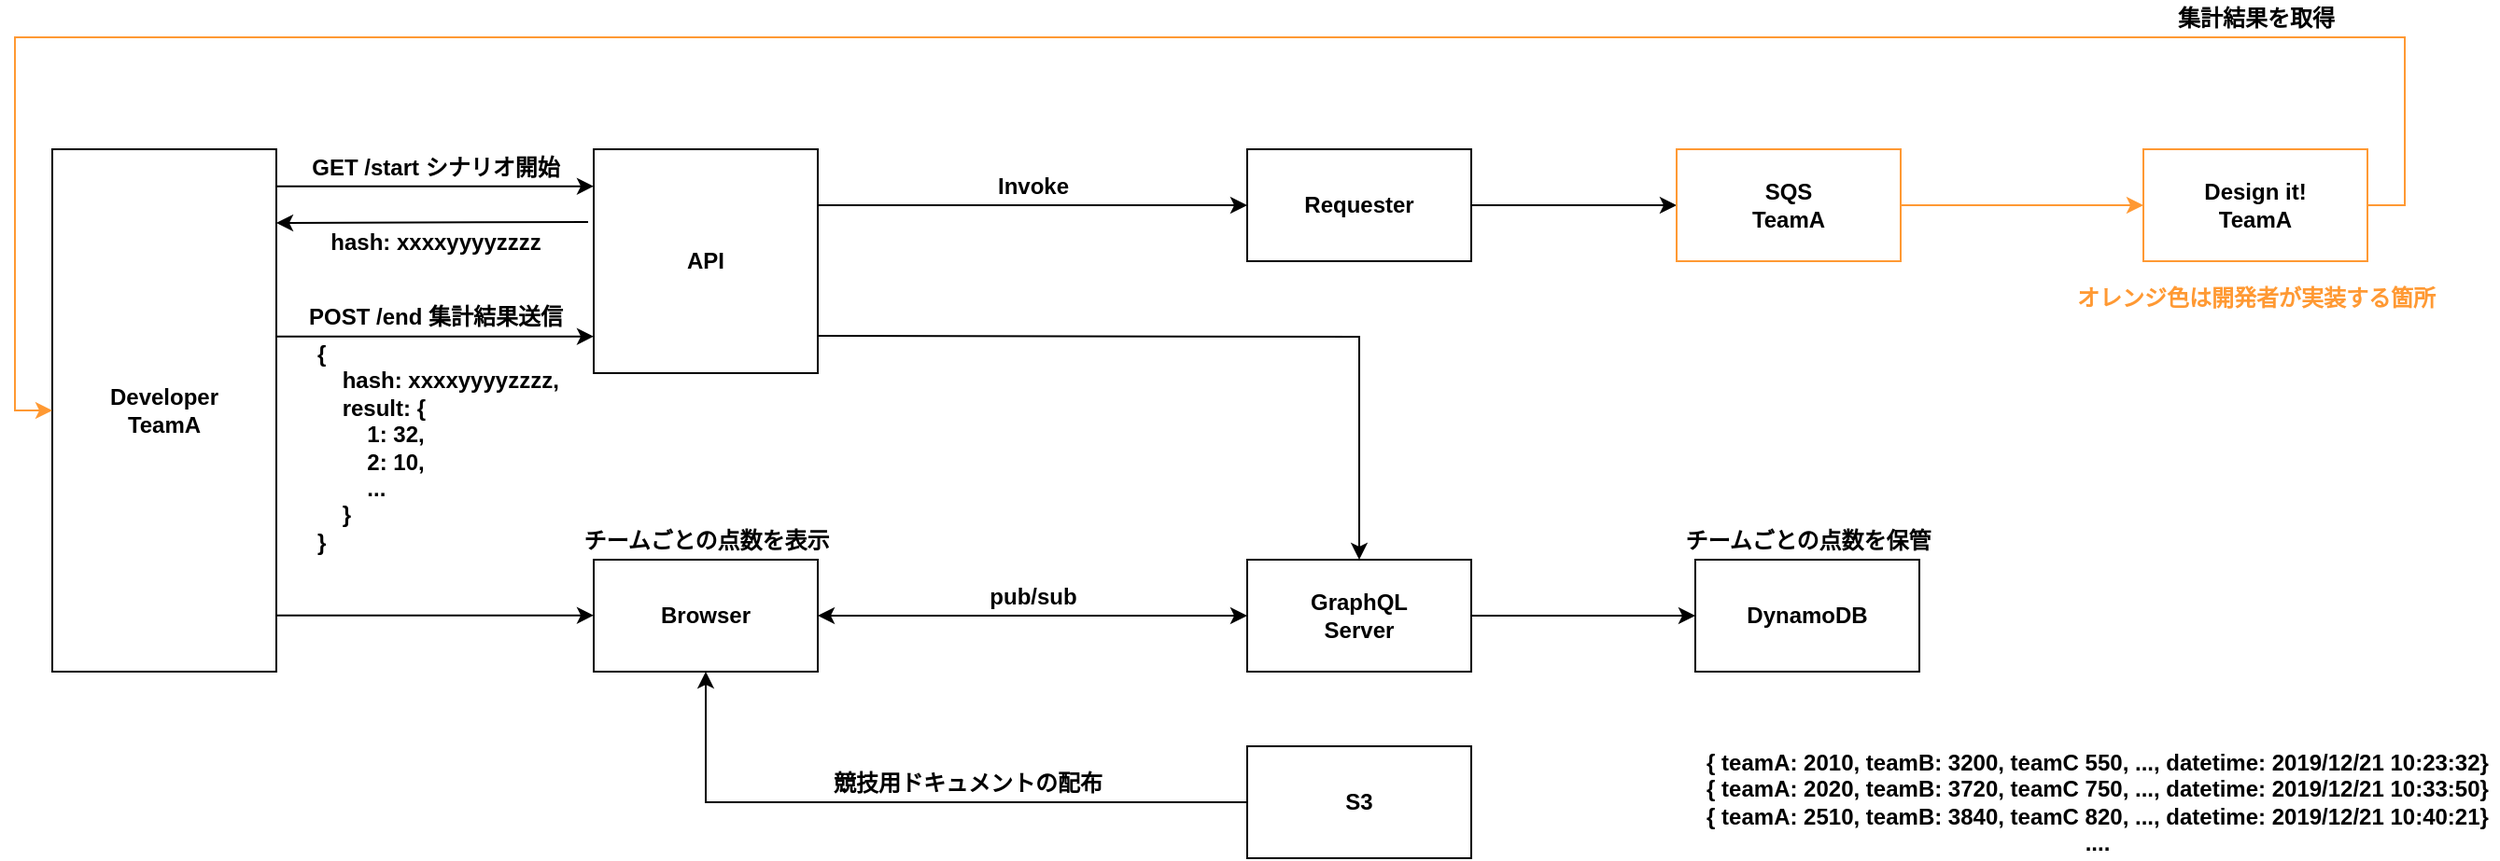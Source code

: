 <mxfile version="12.3.6" type="github" pages="1"><diagram id="oE668b1T04KdqO5-EZjN" name="Page-1"><mxGraphModel dx="1554" dy="1003" grid="1" gridSize="10" guides="1" tooltips="1" connect="1" arrows="1" fold="1" page="1" pageScale="1" pageWidth="827" pageHeight="1169" math="0" shadow="0"><root><mxCell id="0"/><mxCell id="1" parent="0"/><mxCell id="fTH20Q57ph5YXirQgXdZ-30" style="edgeStyle=orthogonalEdgeStyle;rounded=0;orthogonalLoop=1;jettySize=auto;html=1;exitX=1;exitY=0.5;exitDx=0;exitDy=0;" parent="1" source="fTH20Q57ph5YXirQgXdZ-1" target="fTH20Q57ph5YXirQgXdZ-6" edge="1"><mxGeometry relative="1" as="geometry"/></mxCell><mxCell id="fTH20Q57ph5YXirQgXdZ-1" value="&lt;b&gt;Requester&lt;/b&gt;" style="rounded=0;whiteSpace=wrap;html=1;" parent="1" vertex="1"><mxGeometry x="880" y="110" width="120" height="60" as="geometry"/></mxCell><mxCell id="fTH20Q57ph5YXirQgXdZ-5" style="edgeStyle=orthogonalEdgeStyle;rounded=0;orthogonalLoop=1;jettySize=auto;html=1;exitX=1;exitY=0.5;exitDx=0;exitDy=0;entryX=0;entryY=0.5;entryDx=0;entryDy=0;" parent="1" source="fTH20Q57ph5YXirQgXdZ-2" target="fTH20Q57ph5YXirQgXdZ-3" edge="1"><mxGeometry relative="1" as="geometry"/></mxCell><mxCell id="fTH20Q57ph5YXirQgXdZ-2" value="&lt;b&gt;GraphQL&lt;br&gt;Server&lt;br&gt;&lt;/b&gt;" style="rounded=0;whiteSpace=wrap;html=1;" parent="1" vertex="1"><mxGeometry x="880" y="330" width="120" height="60" as="geometry"/></mxCell><mxCell id="fTH20Q57ph5YXirQgXdZ-3" value="&lt;b&gt;DynamoDB&lt;br&gt;&lt;/b&gt;" style="rounded=0;whiteSpace=wrap;html=1;" parent="1" vertex="1"><mxGeometry x="1120" y="330" width="120" height="60" as="geometry"/></mxCell><mxCell id="fTH20Q57ph5YXirQgXdZ-32" style="edgeStyle=orthogonalEdgeStyle;rounded=0;orthogonalLoop=1;jettySize=auto;html=1;exitX=1;exitY=0.5;exitDx=0;exitDy=0;strokeColor=#FF9933;" parent="1" source="fTH20Q57ph5YXirQgXdZ-6" target="fTH20Q57ph5YXirQgXdZ-31" edge="1"><mxGeometry relative="1" as="geometry"/></mxCell><mxCell id="fTH20Q57ph5YXirQgXdZ-6" value="&lt;b&gt;SQS&lt;br&gt;TeamA&lt;br&gt;&lt;/b&gt;" style="rounded=0;whiteSpace=wrap;html=1;strokeColor=#FF9933;" parent="1" vertex="1"><mxGeometry x="1110" y="110" width="120" height="60" as="geometry"/></mxCell><mxCell id="fTH20Q57ph5YXirQgXdZ-16" style="edgeStyle=orthogonalEdgeStyle;rounded=0;orthogonalLoop=1;jettySize=auto;html=1;exitX=1;exitY=0.25;exitDx=0;exitDy=0;" parent="1" source="fTH20Q57ph5YXirQgXdZ-17" target="fTH20Q57ph5YXirQgXdZ-1" edge="1"><mxGeometry relative="1" as="geometry"/></mxCell><mxCell id="fTH20Q57ph5YXirQgXdZ-14" value="&lt;b&gt;Developer&lt;br&gt;TeamA&lt;br&gt;&lt;/b&gt;" style="rounded=0;whiteSpace=wrap;html=1;" parent="1" vertex="1"><mxGeometry x="240" y="110" width="120" height="280" as="geometry"/></mxCell><mxCell id="fTH20Q57ph5YXirQgXdZ-17" value="&lt;b&gt;API&lt;br&gt;&lt;/b&gt;" style="rounded=0;whiteSpace=wrap;html=1;" parent="1" vertex="1"><mxGeometry x="530" y="110" width="120" height="120" as="geometry"/></mxCell><mxCell id="fTH20Q57ph5YXirQgXdZ-33" style="edgeStyle=orthogonalEdgeStyle;rounded=0;orthogonalLoop=1;jettySize=auto;html=1;exitX=1;exitY=0.5;exitDx=0;exitDy=0;" parent="1" target="fTH20Q57ph5YXirQgXdZ-2" edge="1"><mxGeometry relative="1" as="geometry"><mxPoint x="650" y="210" as="sourcePoint"/></mxGeometry></mxCell><mxCell id="fTH20Q57ph5YXirQgXdZ-21" value="hash: xxxxyyyyzzzz" style="text;html=1;align=center;verticalAlign=middle;resizable=0;points=[];;autosize=1;fontStyle=1" parent="1" vertex="1"><mxGeometry x="380" y="150" width="130" height="20" as="geometry"/></mxCell><mxCell id="fTH20Q57ph5YXirQgXdZ-22" value="GET /start シナリオ開始" style="text;html=1;align=center;verticalAlign=middle;resizable=0;points=[];;autosize=1;fontStyle=1" parent="1" vertex="1"><mxGeometry x="370" y="110" width="150" height="20" as="geometry"/></mxCell><mxCell id="fTH20Q57ph5YXirQgXdZ-23" style="edgeStyle=orthogonalEdgeStyle;rounded=0;orthogonalLoop=1;jettySize=auto;html=1;exitX=1;exitY=0.118;exitDx=0;exitDy=0;entryX=0;entryY=0.25;entryDx=0;entryDy=0;exitPerimeter=0;" parent="1" edge="1"><mxGeometry relative="1" as="geometry"><mxPoint x="360" y="210.333" as="sourcePoint"/><mxPoint x="530" y="210.333" as="targetPoint"/></mxGeometry></mxCell><mxCell id="fTH20Q57ph5YXirQgXdZ-26" value="POST /end 集計結果送信" style="text;html=1;align=center;verticalAlign=middle;resizable=0;points=[];;autosize=1;fontStyle=1" parent="1" vertex="1"><mxGeometry x="370" y="190" width="150" height="20" as="geometry"/></mxCell><mxCell id="fTH20Q57ph5YXirQgXdZ-28" value="{&lt;br&gt;&amp;nbsp; &amp;nbsp; hash: xxxxyyyyzzzz,&lt;br&gt;&amp;nbsp; &amp;nbsp; result: {&lt;br&gt;&amp;nbsp; &amp;nbsp; &amp;nbsp; &amp;nbsp; 1: 32,&lt;br&gt;&amp;nbsp; &amp;nbsp; &amp;nbsp; &amp;nbsp; 2: 10,&lt;br&gt;&amp;nbsp; &amp;nbsp; &amp;nbsp; &amp;nbsp; ...&lt;br&gt;&amp;nbsp; &amp;nbsp; }&lt;br&gt;}" style="text;html=1;align=left;verticalAlign=middle;resizable=0;points=[];;autosize=1;fontStyle=1" parent="1" vertex="1"><mxGeometry x="380" y="210" width="140" height="120" as="geometry"/></mxCell><mxCell id="fTH20Q57ph5YXirQgXdZ-51" style="edgeStyle=orthogonalEdgeStyle;rounded=0;orthogonalLoop=1;jettySize=auto;html=1;exitX=1;exitY=0.5;exitDx=0;exitDy=0;entryX=0;entryY=0.5;entryDx=0;entryDy=0;strokeColor=#FF9933;" parent="1" source="fTH20Q57ph5YXirQgXdZ-31" target="fTH20Q57ph5YXirQgXdZ-14" edge="1"><mxGeometry relative="1" as="geometry"><Array as="points"><mxPoint x="1500" y="140"/><mxPoint x="1500" y="50"/><mxPoint x="220" y="50"/><mxPoint x="220" y="250"/></Array></mxGeometry></mxCell><mxCell id="fTH20Q57ph5YXirQgXdZ-31" value="&lt;b&gt;Design it!&lt;br&gt;TeamA&lt;br&gt;&lt;/b&gt;" style="rounded=0;whiteSpace=wrap;html=1;strokeColor=#FF9933;" parent="1" vertex="1"><mxGeometry x="1360" y="110" width="120" height="60" as="geometry"/></mxCell><mxCell id="fTH20Q57ph5YXirQgXdZ-34" style="edgeStyle=orthogonalEdgeStyle;rounded=0;orthogonalLoop=1;jettySize=auto;html=1;exitX=1;exitY=0.118;exitDx=0;exitDy=0;entryX=0;entryY=0.25;entryDx=0;entryDy=0;exitPerimeter=0;" parent="1" edge="1"><mxGeometry relative="1" as="geometry"><mxPoint x="360" y="129.833" as="sourcePoint"/><mxPoint x="530" y="129.833" as="targetPoint"/></mxGeometry></mxCell><mxCell id="fTH20Q57ph5YXirQgXdZ-35" style="edgeStyle=orthogonalEdgeStyle;rounded=0;orthogonalLoop=1;jettySize=auto;html=1;exitX=1;exitY=0.118;exitDx=0;exitDy=0;entryX=0;entryY=0.25;entryDx=0;entryDy=0;exitPerimeter=0;" parent="1" edge="1"><mxGeometry relative="1" as="geometry"><mxPoint x="360" y="359.833" as="sourcePoint"/><mxPoint x="530" y="359.833" as="targetPoint"/></mxGeometry></mxCell><mxCell id="fTH20Q57ph5YXirQgXdZ-36" value="&lt;b&gt;Browser&lt;br&gt;&lt;/b&gt;" style="rounded=0;whiteSpace=wrap;html=1;" parent="1" vertex="1"><mxGeometry x="530" y="330" width="120" height="60" as="geometry"/></mxCell><mxCell id="fTH20Q57ph5YXirQgXdZ-38" value="" style="endArrow=classic;startArrow=classic;html=1;entryX=0;entryY=0.5;entryDx=0;entryDy=0;" parent="1" target="fTH20Q57ph5YXirQgXdZ-2" edge="1"><mxGeometry width="50" height="50" relative="1" as="geometry"><mxPoint x="650" y="360" as="sourcePoint"/><mxPoint x="700" y="310" as="targetPoint"/></mxGeometry></mxCell><mxCell id="fTH20Q57ph5YXirQgXdZ-39" value="&lt;b&gt;pub/sub&lt;/b&gt;" style="text;html=1;align=center;verticalAlign=middle;resizable=0;points=[];;autosize=1;" parent="1" vertex="1"><mxGeometry x="735" y="340" width="60" height="20" as="geometry"/></mxCell><mxCell id="fTH20Q57ph5YXirQgXdZ-40" value="&lt;b&gt;チームごとの点数を表示&lt;/b&gt;" style="text;html=1;align=center;verticalAlign=middle;resizable=0;points=[];;autosize=1;" parent="1" vertex="1"><mxGeometry x="515" y="310" width="150" height="20" as="geometry"/></mxCell><mxCell id="fTH20Q57ph5YXirQgXdZ-42" value="Invoke" style="text;html=1;align=center;verticalAlign=middle;resizable=0;points=[];;autosize=1;fontStyle=1" parent="1" vertex="1"><mxGeometry x="740" y="120" width="50" height="20" as="geometry"/></mxCell><mxCell id="fTH20Q57ph5YXirQgXdZ-43" value="" style="endArrow=classic;html=1;strokeColor=#000000;exitX=-0.025;exitY=0.325;exitDx=0;exitDy=0;exitPerimeter=0;" parent="1" source="fTH20Q57ph5YXirQgXdZ-17" edge="1"><mxGeometry width="50" height="50" relative="1" as="geometry"><mxPoint x="470" y="149.5" as="sourcePoint"/><mxPoint x="360" y="149.5" as="targetPoint"/></mxGeometry></mxCell><mxCell id="fTH20Q57ph5YXirQgXdZ-44" value="&lt;b&gt;{ teamA: 2010, teamB: 3200, teamC 550, ..., datetime: 2019/12/21 10:23:32}&lt;br&gt;&lt;/b&gt;&lt;b&gt;{ teamA: 2020, teamB: 3720, teamC 750, ..., datetime: 2019/12/21 10:33:50}&lt;br&gt;&lt;/b&gt;&lt;b&gt;{ teamA: 2510, teamB: 3840, teamC 820, ..., datetime: 2019/12/21 10:40:21}&lt;/b&gt;&lt;b&gt;&lt;br&gt;&lt;/b&gt;&lt;b&gt;....&lt;br&gt;&lt;/b&gt;" style="text;html=1;align=center;verticalAlign=middle;resizable=0;points=[];;autosize=1;" parent="1" vertex="1"><mxGeometry x="1120" y="430" width="430" height="60" as="geometry"/></mxCell><mxCell id="fTH20Q57ph5YXirQgXdZ-52" value="&lt;b&gt;集計結果を取得&lt;/b&gt;" style="text;html=1;align=center;verticalAlign=middle;resizable=0;points=[];;autosize=1;" parent="1" vertex="1"><mxGeometry x="1370" y="30" width="100" height="20" as="geometry"/></mxCell><mxCell id="fTH20Q57ph5YXirQgXdZ-57" style="edgeStyle=orthogonalEdgeStyle;rounded=0;orthogonalLoop=1;jettySize=auto;html=1;exitX=0;exitY=0.5;exitDx=0;exitDy=0;entryX=0.5;entryY=1;entryDx=0;entryDy=0;strokeColor=#000000;" parent="1" source="fTH20Q57ph5YXirQgXdZ-55" target="fTH20Q57ph5YXirQgXdZ-36" edge="1"><mxGeometry relative="1" as="geometry"/></mxCell><mxCell id="fTH20Q57ph5YXirQgXdZ-55" value="&lt;b&gt;S3&lt;br&gt;&lt;/b&gt;" style="rounded=0;whiteSpace=wrap;html=1;" parent="1" vertex="1"><mxGeometry x="880" y="430" width="120" height="60" as="geometry"/></mxCell><mxCell id="fTH20Q57ph5YXirQgXdZ-58" value="&lt;b&gt;競技用ドキュメントの配布&lt;/b&gt;" style="text;html=1;align=center;verticalAlign=middle;resizable=0;points=[];;autosize=1;" parent="1" vertex="1"><mxGeometry x="650" y="440" width="160" height="20" as="geometry"/></mxCell><mxCell id="fTH20Q57ph5YXirQgXdZ-59" value="&lt;b&gt;チームごとの点数を保管&lt;/b&gt;" style="text;html=1;align=center;verticalAlign=middle;resizable=0;points=[];;autosize=1;" parent="1" vertex="1"><mxGeometry x="1105" y="310" width="150" height="20" as="geometry"/></mxCell><mxCell id="fTH20Q57ph5YXirQgXdZ-60" value="&lt;b&gt;&lt;font color=&quot;#ff9933&quot;&gt;オレンジ色は開発者が実装する箇所&lt;/font&gt;&lt;/b&gt;" style="text;html=1;align=center;verticalAlign=middle;resizable=0;points=[];;autosize=1;" parent="1" vertex="1"><mxGeometry x="1315" y="180" width="210" height="20" as="geometry"/></mxCell></root></mxGraphModel></diagram></mxfile>